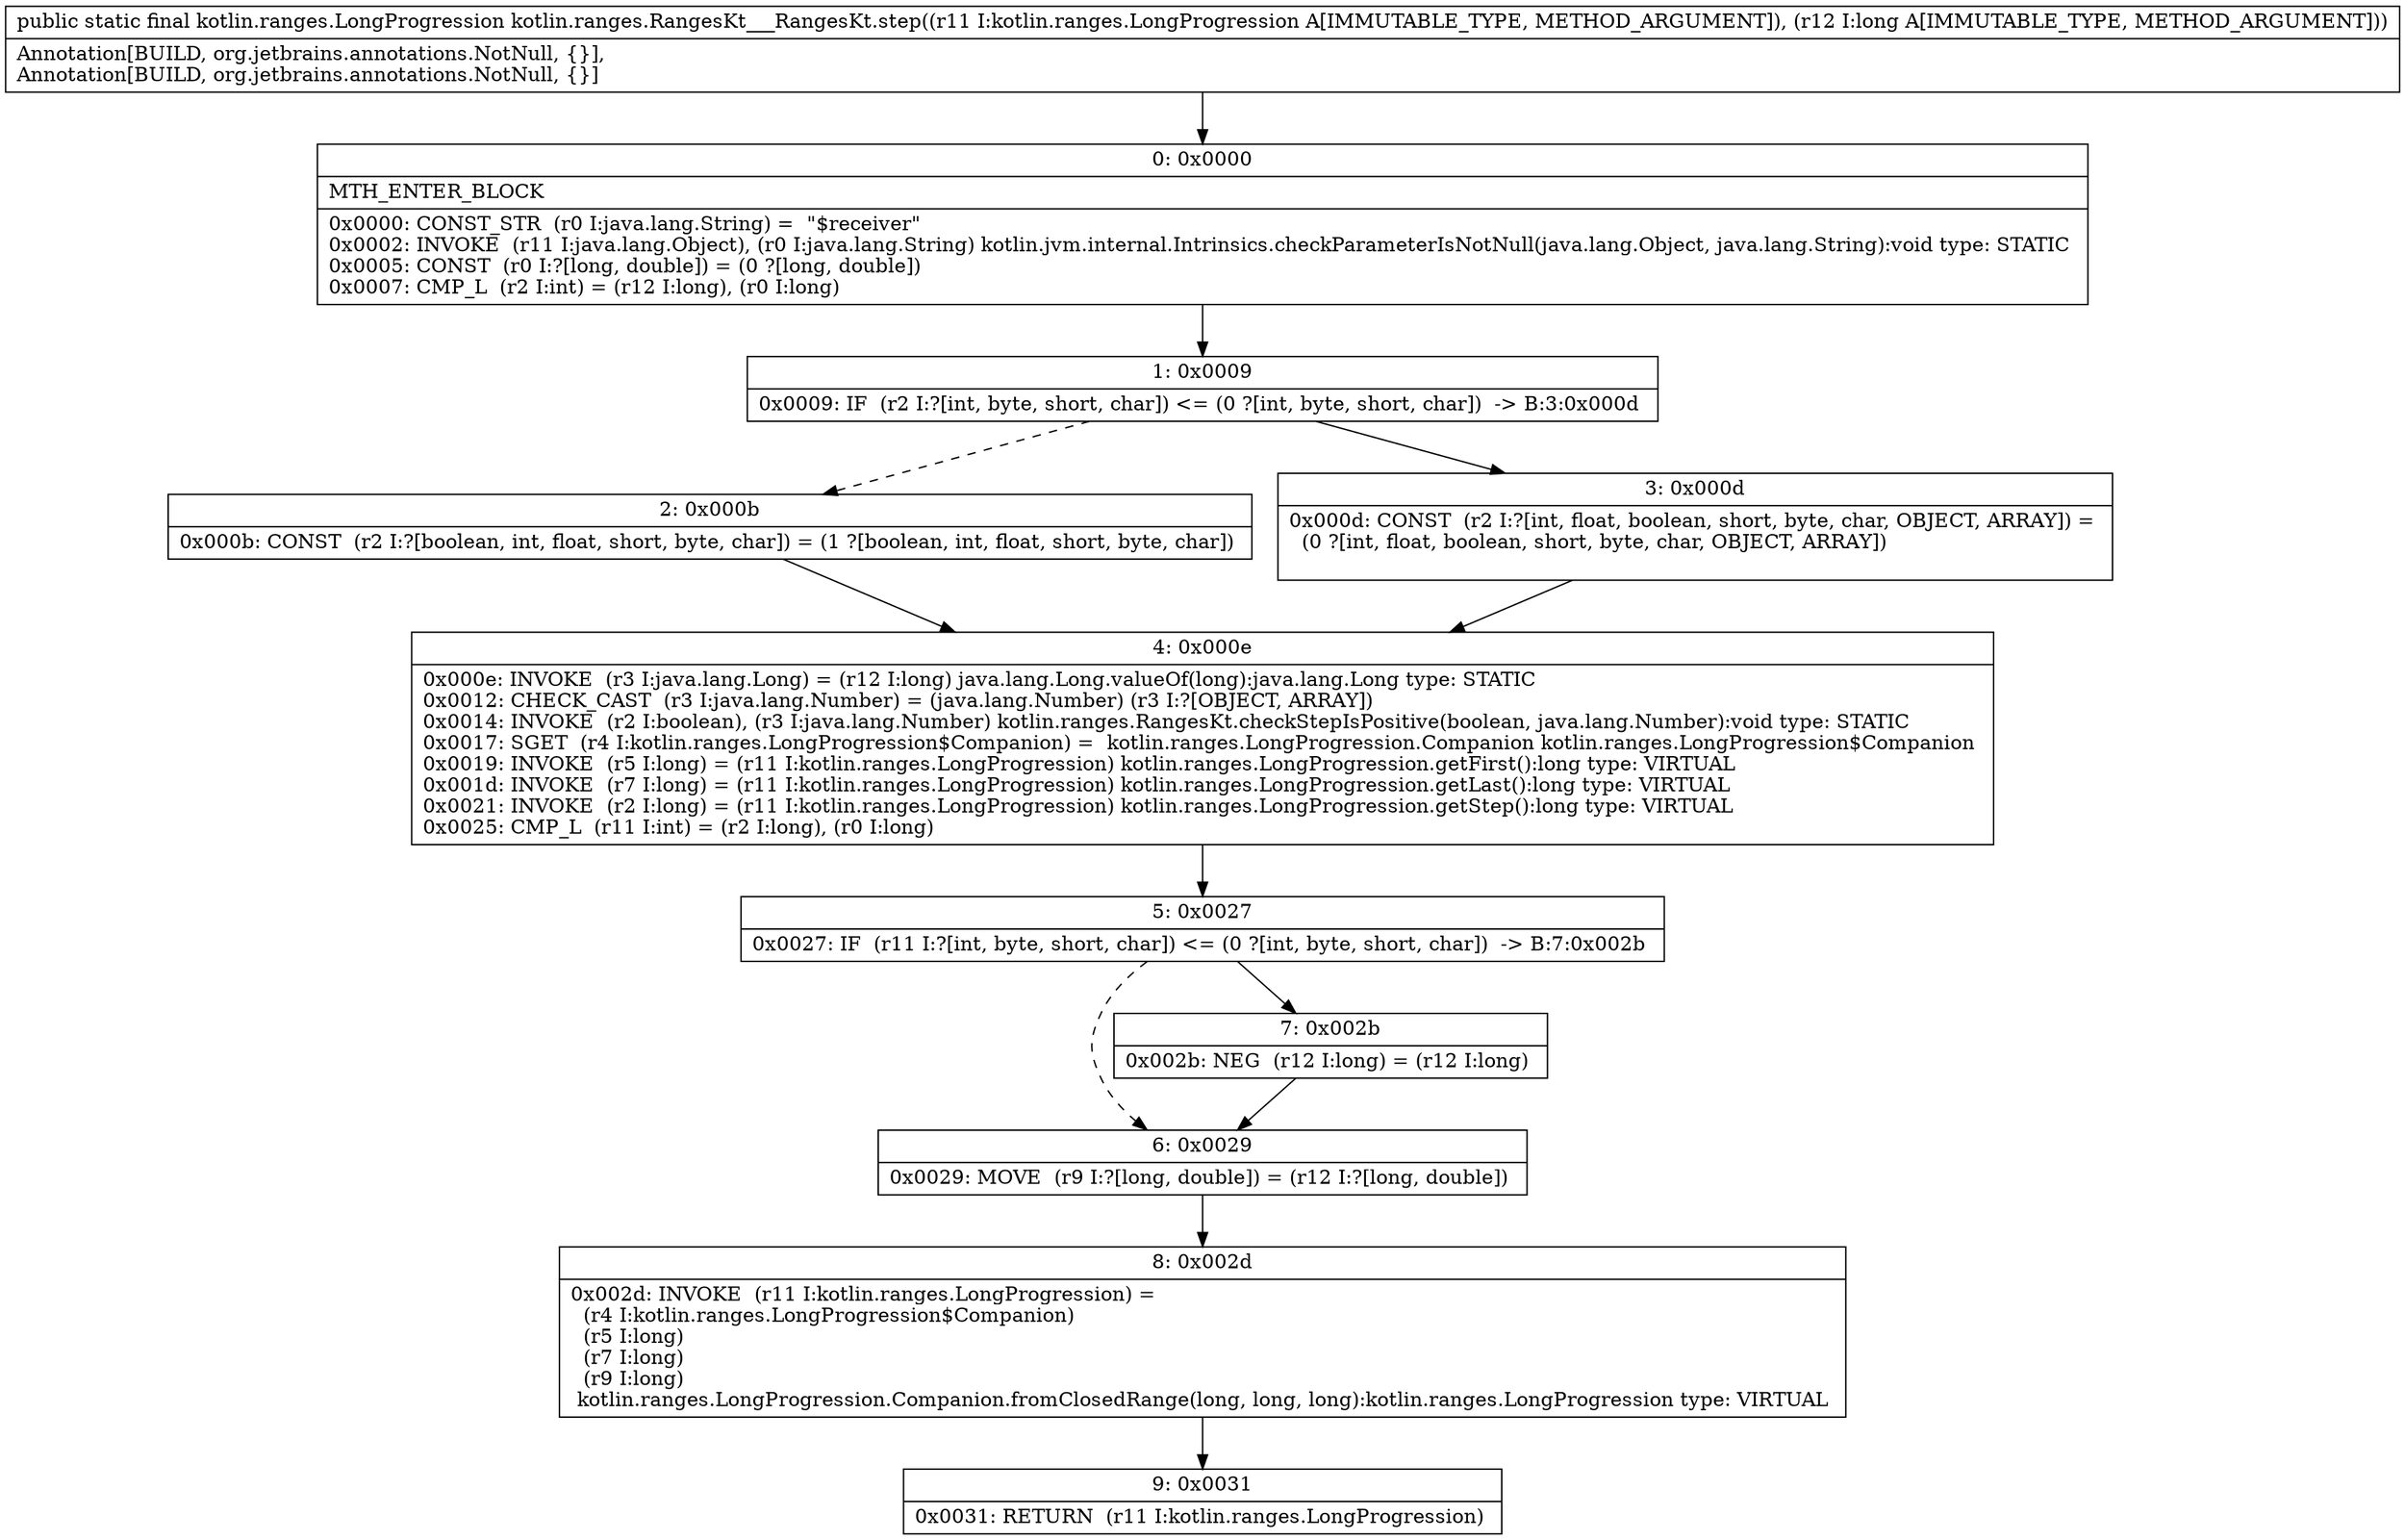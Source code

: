 digraph "CFG forkotlin.ranges.RangesKt___RangesKt.step(Lkotlin\/ranges\/LongProgression;J)Lkotlin\/ranges\/LongProgression;" {
Node_0 [shape=record,label="{0\:\ 0x0000|MTH_ENTER_BLOCK\l|0x0000: CONST_STR  (r0 I:java.lang.String) =  \"$receiver\" \l0x0002: INVOKE  (r11 I:java.lang.Object), (r0 I:java.lang.String) kotlin.jvm.internal.Intrinsics.checkParameterIsNotNull(java.lang.Object, java.lang.String):void type: STATIC \l0x0005: CONST  (r0 I:?[long, double]) = (0 ?[long, double]) \l0x0007: CMP_L  (r2 I:int) = (r12 I:long), (r0 I:long) \l}"];
Node_1 [shape=record,label="{1\:\ 0x0009|0x0009: IF  (r2 I:?[int, byte, short, char]) \<= (0 ?[int, byte, short, char])  \-\> B:3:0x000d \l}"];
Node_2 [shape=record,label="{2\:\ 0x000b|0x000b: CONST  (r2 I:?[boolean, int, float, short, byte, char]) = (1 ?[boolean, int, float, short, byte, char]) \l}"];
Node_3 [shape=record,label="{3\:\ 0x000d|0x000d: CONST  (r2 I:?[int, float, boolean, short, byte, char, OBJECT, ARRAY]) = \l  (0 ?[int, float, boolean, short, byte, char, OBJECT, ARRAY])\l \l}"];
Node_4 [shape=record,label="{4\:\ 0x000e|0x000e: INVOKE  (r3 I:java.lang.Long) = (r12 I:long) java.lang.Long.valueOf(long):java.lang.Long type: STATIC \l0x0012: CHECK_CAST  (r3 I:java.lang.Number) = (java.lang.Number) (r3 I:?[OBJECT, ARRAY]) \l0x0014: INVOKE  (r2 I:boolean), (r3 I:java.lang.Number) kotlin.ranges.RangesKt.checkStepIsPositive(boolean, java.lang.Number):void type: STATIC \l0x0017: SGET  (r4 I:kotlin.ranges.LongProgression$Companion) =  kotlin.ranges.LongProgression.Companion kotlin.ranges.LongProgression$Companion \l0x0019: INVOKE  (r5 I:long) = (r11 I:kotlin.ranges.LongProgression) kotlin.ranges.LongProgression.getFirst():long type: VIRTUAL \l0x001d: INVOKE  (r7 I:long) = (r11 I:kotlin.ranges.LongProgression) kotlin.ranges.LongProgression.getLast():long type: VIRTUAL \l0x0021: INVOKE  (r2 I:long) = (r11 I:kotlin.ranges.LongProgression) kotlin.ranges.LongProgression.getStep():long type: VIRTUAL \l0x0025: CMP_L  (r11 I:int) = (r2 I:long), (r0 I:long) \l}"];
Node_5 [shape=record,label="{5\:\ 0x0027|0x0027: IF  (r11 I:?[int, byte, short, char]) \<= (0 ?[int, byte, short, char])  \-\> B:7:0x002b \l}"];
Node_6 [shape=record,label="{6\:\ 0x0029|0x0029: MOVE  (r9 I:?[long, double]) = (r12 I:?[long, double]) \l}"];
Node_7 [shape=record,label="{7\:\ 0x002b|0x002b: NEG  (r12 I:long) = (r12 I:long) \l}"];
Node_8 [shape=record,label="{8\:\ 0x002d|0x002d: INVOKE  (r11 I:kotlin.ranges.LongProgression) = \l  (r4 I:kotlin.ranges.LongProgression$Companion)\l  (r5 I:long)\l  (r7 I:long)\l  (r9 I:long)\l kotlin.ranges.LongProgression.Companion.fromClosedRange(long, long, long):kotlin.ranges.LongProgression type: VIRTUAL \l}"];
Node_9 [shape=record,label="{9\:\ 0x0031|0x0031: RETURN  (r11 I:kotlin.ranges.LongProgression) \l}"];
MethodNode[shape=record,label="{public static final kotlin.ranges.LongProgression kotlin.ranges.RangesKt___RangesKt.step((r11 I:kotlin.ranges.LongProgression A[IMMUTABLE_TYPE, METHOD_ARGUMENT]), (r12 I:long A[IMMUTABLE_TYPE, METHOD_ARGUMENT]))  | Annotation[BUILD, org.jetbrains.annotations.NotNull, \{\}], \lAnnotation[BUILD, org.jetbrains.annotations.NotNull, \{\}]\l}"];
MethodNode -> Node_0;
Node_0 -> Node_1;
Node_1 -> Node_2[style=dashed];
Node_1 -> Node_3;
Node_2 -> Node_4;
Node_3 -> Node_4;
Node_4 -> Node_5;
Node_5 -> Node_6[style=dashed];
Node_5 -> Node_7;
Node_6 -> Node_8;
Node_7 -> Node_6;
Node_8 -> Node_9;
}

